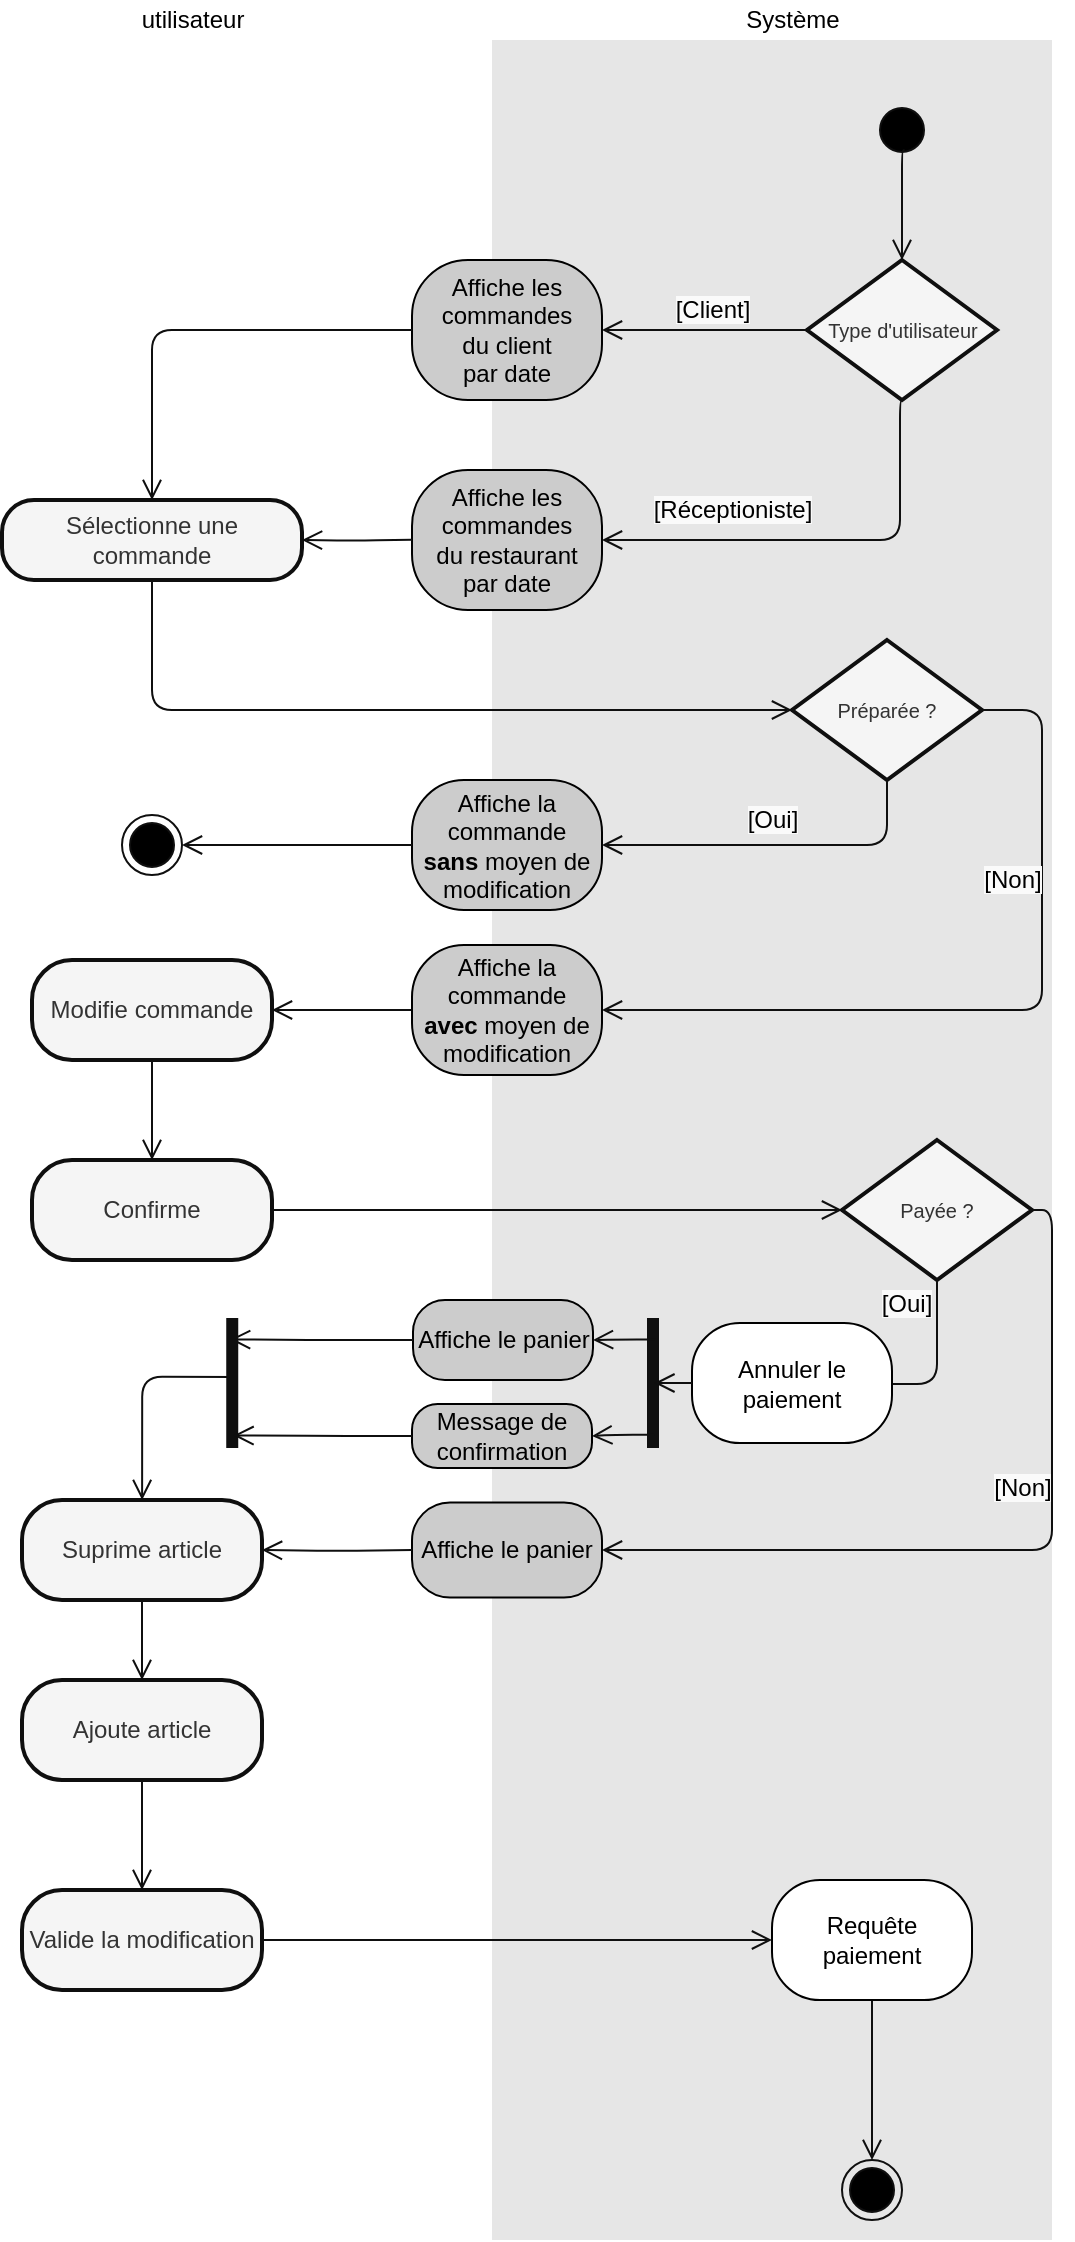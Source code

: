 <mxfile version="14.6.6" type="device"><diagram id="nk-Wj4jK5ayEal0G_noi" name="Page-1"><mxGraphModel dx="1175" dy="950" grid="1" gridSize="10" guides="1" tooltips="1" connect="1" arrows="1" fold="1" page="1" pageScale="1" pageWidth="1169" pageHeight="1654" math="0" shadow="0"><root><mxCell id="0"/><mxCell id="1" parent="0"/><mxCell id="LI_QwnfC8woSuIbEcGMq-39" value="" style="rounded=0;whiteSpace=wrap;html=1;strokeColor=none;fillColor=#E6E6E6;" vertex="1" parent="1"><mxGeometry x="575" y="210" width="280" height="1100" as="geometry"/></mxCell><mxCell id="LI_QwnfC8woSuIbEcGMq-40" value="" style="ellipse;html=1;shape=startState;fillColor=#000000;shadow=0;sketch=0;strokeColor=#0F0F0F;" vertex="1" parent="1"><mxGeometry x="765" y="240" width="30" height="30" as="geometry"/></mxCell><mxCell id="LI_QwnfC8woSuIbEcGMq-41" value="" style="edgeStyle=orthogonalEdgeStyle;html=1;verticalAlign=bottom;endArrow=open;endSize=8;strokeColor=#0F0F0F;exitX=0.544;exitY=0.839;exitDx=0;exitDy=0;exitPerimeter=0;entryX=0.5;entryY=0;entryDx=0;entryDy=0;" edge="1" parent="1" source="LI_QwnfC8woSuIbEcGMq-40" target="LI_QwnfC8woSuIbEcGMq-53"><mxGeometry relative="1" as="geometry"><mxPoint x="755.13" y="320" as="targetPoint"/><mxPoint x="493" y="466" as="sourcePoint"/><Array as="points"><mxPoint x="780" y="265"/></Array></mxGeometry></mxCell><mxCell id="LI_QwnfC8woSuIbEcGMq-42" value="Affiche les commandes&lt;br&gt;du client &lt;br&gt;par date" style="rounded=1;whiteSpace=wrap;html=1;arcSize=40;shadow=0;sketch=0;fillColor=#CCCCCC;" vertex="1" parent="1"><mxGeometry x="535" y="320" width="95" height="70" as="geometry"/></mxCell><mxCell id="LI_QwnfC8woSuIbEcGMq-43" value="" style="edgeStyle=orthogonalEdgeStyle;html=1;verticalAlign=bottom;endArrow=open;endSize=8;strokeColor=#0F0F0F;exitX=0;exitY=0.5;exitDx=0;exitDy=0;entryX=0.5;entryY=0;entryDx=0;entryDy=0;" edge="1" parent="1" source="LI_QwnfC8woSuIbEcGMq-42" target="LI_QwnfC8woSuIbEcGMq-44"><mxGeometry relative="1" as="geometry"><mxPoint x="460.5" y="355" as="targetPoint"/><mxPoint x="607.32" y="300" as="sourcePoint"/><Array as="points"><mxPoint x="405" y="355"/></Array></mxGeometry></mxCell><mxCell id="LI_QwnfC8woSuIbEcGMq-44" value="Sélectionne une commande" style="rounded=1;whiteSpace=wrap;html=1;arcSize=40;fillColor=#f5f5f5;shadow=0;sketch=0;fontColor=#333333;strokeWidth=2;strokeColor=#0F0F0F;" vertex="1" parent="1"><mxGeometry x="330" y="440" width="150" height="40" as="geometry"/></mxCell><mxCell id="LI_QwnfC8woSuIbEcGMq-45" value="Suprime article" style="rounded=1;whiteSpace=wrap;html=1;arcSize=40;fillColor=#f5f5f5;shadow=0;sketch=0;fontColor=#333333;strokeWidth=2;strokeColor=#0F0F0F;" vertex="1" parent="1"><mxGeometry x="340" y="940" width="120" height="50" as="geometry"/></mxCell><mxCell id="LI_QwnfC8woSuIbEcGMq-46" value="" style="edgeStyle=orthogonalEdgeStyle;html=1;verticalAlign=bottom;endArrow=open;endSize=8;strokeColor=#0F0F0F;exitX=0.5;exitY=1;exitDx=0;exitDy=0;entryX=0;entryY=0.5;entryDx=0;entryDy=0;" edge="1" parent="1" source="LI_QwnfC8woSuIbEcGMq-44" target="LI_QwnfC8woSuIbEcGMq-63"><mxGeometry relative="1" as="geometry"><mxPoint x="725" y="575" as="targetPoint"/><mxPoint x="404.71" y="490" as="sourcePoint"/><Array as="points"/></mxGeometry></mxCell><mxCell id="LI_QwnfC8woSuIbEcGMq-47" value="" style="edgeStyle=orthogonalEdgeStyle;html=1;verticalAlign=bottom;endArrow=open;endSize=8;strokeColor=#0F0F0F;exitX=1;exitY=0.5;exitDx=0;exitDy=0;entryX=1;entryY=0.5;entryDx=0;entryDy=0;" edge="1" parent="1" source="LI_QwnfC8woSuIbEcGMq-63" target="LI_QwnfC8woSuIbEcGMq-49"><mxGeometry relative="1" as="geometry"><mxPoint x="960" y="750" as="targetPoint"/><mxPoint x="772" y="640" as="sourcePoint"/><Array as="points"><mxPoint x="850" y="545"/><mxPoint x="850" y="695"/></Array></mxGeometry></mxCell><mxCell id="LI_QwnfC8woSuIbEcGMq-48" style="edgeStyle=orthogonalEdgeStyle;rounded=1;orthogonalLoop=1;jettySize=auto;html=1;exitX=0;exitY=0.5;exitDx=0;exitDy=0;verticalAlign=bottom;strokeColor=#0F0F0F;endArrow=open;endSize=8;entryX=1;entryY=0.5;entryDx=0;entryDy=0;" edge="1" parent="1" source="LI_QwnfC8woSuIbEcGMq-49" target="LI_QwnfC8woSuIbEcGMq-81"><mxGeometry relative="1" as="geometry"><mxPoint x="470" y="850" as="targetPoint"/></mxGeometry></mxCell><mxCell id="LI_QwnfC8woSuIbEcGMq-49" value="Affiche la commande&lt;br&gt;&lt;b&gt;avec&lt;/b&gt; moyen de modification" style="rounded=1;whiteSpace=wrap;html=1;arcSize=40;shadow=0;sketch=0;fillColor=#CCCCCC;" vertex="1" parent="1"><mxGeometry x="535" y="662.5" width="95" height="65" as="geometry"/></mxCell><mxCell id="LI_QwnfC8woSuIbEcGMq-50" value="" style="edgeStyle=orthogonalEdgeStyle;html=1;verticalAlign=bottom;endArrow=open;endSize=8;strokeColor=#0F0F0F;entryX=0.5;entryY=0;entryDx=0;entryDy=0;exitX=0.5;exitY=1;exitDx=0;exitDy=0;" edge="1" parent="1" source="LI_QwnfC8woSuIbEcGMq-52" target="LI_QwnfC8woSuIbEcGMq-51"><mxGeometry relative="1" as="geometry"><mxPoint x="431.86" y="918" as="targetPoint"/><Array as="points"><mxPoint x="765" y="1210"/><mxPoint x="765" y="1210"/></Array><mxPoint x="530" y="958" as="sourcePoint"/></mxGeometry></mxCell><mxCell id="LI_QwnfC8woSuIbEcGMq-51" value="" style="ellipse;html=1;shape=endState;fillColor=#000000;shadow=0;sketch=0;strokeColor=#0F0F0F;" vertex="1" parent="1"><mxGeometry x="750.0" y="1270" width="30" height="30" as="geometry"/></mxCell><mxCell id="LI_QwnfC8woSuIbEcGMq-52" value="Requête&lt;br&gt;paiement" style="rounded=1;whiteSpace=wrap;html=1;arcSize=40;shadow=0;sketch=0;" vertex="1" parent="1"><mxGeometry x="715" y="1130" width="100" height="60" as="geometry"/></mxCell><mxCell id="LI_QwnfC8woSuIbEcGMq-53" value="&lt;font size=&quot;1&quot;&gt;Type d'utilisateur&lt;/font&gt;" style="rhombus;whiteSpace=wrap;html=1;fillColor=#f5f5f5;shadow=0;sketch=0;fontColor=#333333;strokeWidth=2;strokeColor=#0F0F0F;" vertex="1" parent="1"><mxGeometry x="732.5" y="320" width="95" height="70" as="geometry"/></mxCell><mxCell id="LI_QwnfC8woSuIbEcGMq-54" value="Affiche les commandes&lt;br&gt;du restaurant &lt;br&gt;par date" style="rounded=1;whiteSpace=wrap;html=1;arcSize=40;shadow=0;sketch=0;fillColor=#CCCCCC;" vertex="1" parent="1"><mxGeometry x="535" y="425" width="95" height="70" as="geometry"/></mxCell><mxCell id="LI_QwnfC8woSuIbEcGMq-55" value="" style="edgeStyle=orthogonalEdgeStyle;html=1;verticalAlign=bottom;endArrow=open;endSize=8;strokeColor=#0F0F0F;exitX=0.544;exitY=0.839;exitDx=0;exitDy=0;exitPerimeter=0;entryX=1;entryY=0.5;entryDx=0;entryDy=0;" edge="1" parent="1" target="LI_QwnfC8woSuIbEcGMq-54"><mxGeometry relative="1" as="geometry"><mxPoint x="779.34" y="444.83" as="targetPoint"/><mxPoint x="780.66" y="390" as="sourcePoint"/><Array as="points"><mxPoint x="779" y="390"/><mxPoint x="779" y="460"/></Array></mxGeometry></mxCell><mxCell id="LI_QwnfC8woSuIbEcGMq-56" value="" style="edgeStyle=orthogonalEdgeStyle;html=1;verticalAlign=bottom;endArrow=open;endSize=8;strokeColor=#0F0F0F;exitX=0;exitY=0.5;exitDx=0;exitDy=0;entryX=1;entryY=0.5;entryDx=0;entryDy=0;" edge="1" parent="1" source="LI_QwnfC8woSuIbEcGMq-53" target="LI_QwnfC8woSuIbEcGMq-42"><mxGeometry relative="1" as="geometry"><mxPoint x="645" y="320" as="targetPoint"/><mxPoint x="605.66" y="250" as="sourcePoint"/><Array as="points"><mxPoint x="665" y="355"/><mxPoint x="665" y="355"/></Array></mxGeometry></mxCell><mxCell id="LI_QwnfC8woSuIbEcGMq-57" value="&lt;span style=&quot;background-color: rgb(250 , 250 , 250)&quot;&gt;[Client]&lt;/span&gt;" style="text;html=1;align=center;verticalAlign=middle;resizable=0;points=[];autosize=1;strokeColor=none;" vertex="1" parent="1"><mxGeometry x="660" y="335" width="50" height="20" as="geometry"/></mxCell><mxCell id="LI_QwnfC8woSuIbEcGMq-58" value="&lt;span style=&quot;background-color: rgb(250 , 250 , 250)&quot;&gt;[Réceptioniste]&lt;/span&gt;" style="text;html=1;align=center;verticalAlign=middle;resizable=0;points=[];autosize=1;strokeColor=none;" vertex="1" parent="1"><mxGeometry x="650" y="435" width="90" height="20" as="geometry"/></mxCell><mxCell id="LI_QwnfC8woSuIbEcGMq-59" value="" style="edgeStyle=orthogonalEdgeStyle;html=1;verticalAlign=bottom;endArrow=open;endSize=8;strokeColor=#0F0F0F;exitX=0;exitY=0.5;exitDx=0;exitDy=0;entryX=1;entryY=0.5;entryDx=0;entryDy=0;" edge="1" parent="1" target="LI_QwnfC8woSuIbEcGMq-44"><mxGeometry relative="1" as="geometry"><mxPoint x="485" y="460" as="targetPoint"/><mxPoint x="535" y="459.83" as="sourcePoint"/><Array as="points"/></mxGeometry></mxCell><mxCell id="LI_QwnfC8woSuIbEcGMq-60" value="" style="edgeStyle=orthogonalEdgeStyle;html=1;verticalAlign=bottom;endArrow=open;endSize=8;strokeColor=#0F0F0F;entryX=0;entryY=0.5;entryDx=0;entryDy=0;exitX=1;exitY=0.5;exitDx=0;exitDy=0;" edge="1" parent="1" source="LI_QwnfC8woSuIbEcGMq-66" target="LI_QwnfC8woSuIbEcGMq-52"><mxGeometry relative="1" as="geometry"><mxPoint x="690" y="938" as="targetPoint"/><mxPoint x="465" y="943" as="sourcePoint"/><Array as="points"/></mxGeometry></mxCell><mxCell id="LI_QwnfC8woSuIbEcGMq-61" value="Système" style="text;html=1;align=center;verticalAlign=middle;resizable=0;points=[];autosize=1;strokeColor=none;" vertex="1" parent="1"><mxGeometry x="695" y="190" width="60" height="20" as="geometry"/></mxCell><mxCell id="LI_QwnfC8woSuIbEcGMq-62" value="utilisateur" style="text;html=1;align=center;verticalAlign=middle;resizable=0;points=[];autosize=1;strokeColor=none;" vertex="1" parent="1"><mxGeometry x="390" y="190" width="70" height="20" as="geometry"/></mxCell><mxCell id="LI_QwnfC8woSuIbEcGMq-63" value="&lt;font size=&quot;1&quot;&gt;Préparée ?&lt;/font&gt;" style="rhombus;whiteSpace=wrap;html=1;fillColor=#f5f5f5;shadow=0;sketch=0;fontColor=#333333;strokeWidth=2;strokeColor=#0F0F0F;" vertex="1" parent="1"><mxGeometry x="725" y="510" width="95" height="70" as="geometry"/></mxCell><mxCell id="LI_QwnfC8woSuIbEcGMq-64" value="Ajoute article" style="rounded=1;whiteSpace=wrap;html=1;arcSize=40;fillColor=#f5f5f5;shadow=0;sketch=0;fontColor=#333333;strokeWidth=2;strokeColor=#0F0F0F;" vertex="1" parent="1"><mxGeometry x="340" y="1030" width="120" height="50" as="geometry"/></mxCell><mxCell id="LI_QwnfC8woSuIbEcGMq-65" style="edgeStyle=orthogonalEdgeStyle;rounded=1;orthogonalLoop=1;jettySize=auto;html=1;entryX=0.5;entryY=0;entryDx=0;entryDy=0;exitX=0.5;exitY=1;exitDx=0;exitDy=0;verticalAlign=bottom;strokeColor=#0F0F0F;endArrow=open;endSize=8;" edge="1" parent="1" source="LI_QwnfC8woSuIbEcGMq-45" target="LI_QwnfC8woSuIbEcGMq-64"><mxGeometry relative="1" as="geometry"><mxPoint x="475" y="990" as="sourcePoint"/><mxPoint x="470" y="945" as="targetPoint"/></mxGeometry></mxCell><mxCell id="LI_QwnfC8woSuIbEcGMq-66" value="Valide la modification" style="rounded=1;whiteSpace=wrap;html=1;arcSize=40;fillColor=#f5f5f5;shadow=0;sketch=0;fontColor=#333333;strokeWidth=2;strokeColor=#0F0F0F;" vertex="1" parent="1"><mxGeometry x="340" y="1135" width="120" height="50" as="geometry"/></mxCell><mxCell id="LI_QwnfC8woSuIbEcGMq-67" style="edgeStyle=orthogonalEdgeStyle;rounded=1;orthogonalLoop=1;jettySize=auto;html=1;entryX=0.5;entryY=0;entryDx=0;entryDy=0;exitX=0.5;exitY=1;exitDx=0;exitDy=0;verticalAlign=bottom;strokeColor=#0F0F0F;endArrow=open;endSize=8;" edge="1" parent="1" source="LI_QwnfC8woSuIbEcGMq-64" target="LI_QwnfC8woSuIbEcGMq-66"><mxGeometry relative="1" as="geometry"><mxPoint x="410" y="970" as="sourcePoint"/><mxPoint x="410" y="1010" as="targetPoint"/></mxGeometry></mxCell><mxCell id="LI_QwnfC8woSuIbEcGMq-68" value="Affiche la commande&lt;br&gt;&lt;b&gt;sans&lt;/b&gt; moyen de modification" style="rounded=1;whiteSpace=wrap;html=1;arcSize=40;shadow=0;sketch=0;fillColor=#CCCCCC;" vertex="1" parent="1"><mxGeometry x="535" y="580" width="95" height="65" as="geometry"/></mxCell><mxCell id="LI_QwnfC8woSuIbEcGMq-69" value="" style="edgeStyle=orthogonalEdgeStyle;html=1;verticalAlign=bottom;endArrow=open;endSize=8;strokeColor=#0F0F0F;entryX=1;entryY=0.5;entryDx=0;entryDy=0;exitX=0.5;exitY=1;exitDx=0;exitDy=0;" edge="1" parent="1" source="LI_QwnfC8woSuIbEcGMq-63" target="LI_QwnfC8woSuIbEcGMq-68"><mxGeometry relative="1" as="geometry"><mxPoint x="640" y="705" as="targetPoint"/><mxPoint x="990" y="760" as="sourcePoint"/><Array as="points"><mxPoint x="772" y="613"/></Array></mxGeometry></mxCell><mxCell id="LI_QwnfC8woSuIbEcGMq-70" value="" style="ellipse;html=1;shape=endState;fillColor=#000000;shadow=0;sketch=0;strokeColor=#0F0F0F;" vertex="1" parent="1"><mxGeometry x="390.0" y="597.5" width="30" height="30" as="geometry"/></mxCell><mxCell id="LI_QwnfC8woSuIbEcGMq-71" value="" style="edgeStyle=orthogonalEdgeStyle;html=1;verticalAlign=bottom;endArrow=open;endSize=8;strokeColor=#0F0F0F;entryX=1;entryY=0.5;entryDx=0;entryDy=0;exitX=0;exitY=0.5;exitDx=0;exitDy=0;" edge="1" parent="1" source="LI_QwnfC8woSuIbEcGMq-68"><mxGeometry relative="1" as="geometry"><mxPoint x="420" y="612.5" as="targetPoint"/><mxPoint x="562.5" y="580" as="sourcePoint"/><Array as="points"><mxPoint x="520" y="613"/><mxPoint x="520" y="613"/></Array></mxGeometry></mxCell><mxCell id="LI_QwnfC8woSuIbEcGMq-72" value="&lt;span style=&quot;background-color: rgb(250 , 250 , 250)&quot;&gt;[Oui]&lt;/span&gt;" style="text;html=1;align=center;verticalAlign=middle;resizable=0;points=[];autosize=1;strokeColor=none;" vertex="1" parent="1"><mxGeometry x="695" y="590" width="40" height="20" as="geometry"/></mxCell><mxCell id="LI_QwnfC8woSuIbEcGMq-73" value="&lt;span style=&quot;background-color: rgb(250 , 250 , 250)&quot;&gt;[Non]&lt;/span&gt;" style="text;html=1;align=center;verticalAlign=middle;resizable=0;points=[];autosize=1;strokeColor=none;" vertex="1" parent="1"><mxGeometry x="815" y="620" width="40" height="20" as="geometry"/></mxCell><mxCell id="LI_QwnfC8woSuIbEcGMq-74" value="&lt;font size=&quot;1&quot;&gt;Payée ?&lt;/font&gt;" style="rhombus;whiteSpace=wrap;html=1;fillColor=#f5f5f5;shadow=0;sketch=0;fontColor=#333333;strokeWidth=2;strokeColor=#0F0F0F;" vertex="1" parent="1"><mxGeometry x="750" y="760" width="95" height="70" as="geometry"/></mxCell><mxCell id="LI_QwnfC8woSuIbEcGMq-76" value="&lt;span style=&quot;background-color: rgb(250 , 250 , 250)&quot;&gt;[Non]&lt;/span&gt;" style="text;html=1;align=center;verticalAlign=middle;resizable=0;points=[];autosize=1;strokeColor=none;" vertex="1" parent="1"><mxGeometry x="820" y="924" width="40" height="20" as="geometry"/></mxCell><mxCell id="LI_QwnfC8woSuIbEcGMq-77" value="" style="edgeStyle=orthogonalEdgeStyle;html=1;verticalAlign=bottom;endArrow=open;endSize=8;strokeColor=#0F0F0F;entryX=1;entryY=0.5;entryDx=0;entryDy=0;exitX=0.5;exitY=1;exitDx=0;exitDy=0;" edge="1" parent="1" source="LI_QwnfC8woSuIbEcGMq-74" target="LI_QwnfC8woSuIbEcGMq-79"><mxGeometry relative="1" as="geometry"><mxPoint x="690" y="960" as="targetPoint"/><mxPoint x="890" y="850" as="sourcePoint"/><Array as="points"><mxPoint x="798" y="882"/><mxPoint x="765" y="882"/></Array></mxGeometry></mxCell><mxCell id="LI_QwnfC8woSuIbEcGMq-79" value="Annuler le paiement" style="rounded=1;whiteSpace=wrap;html=1;arcSize=40;shadow=0;sketch=0;" vertex="1" parent="1"><mxGeometry x="675" y="851.5" width="100" height="60" as="geometry"/></mxCell><mxCell id="LI_QwnfC8woSuIbEcGMq-81" value="Modifie commande" style="rounded=1;whiteSpace=wrap;html=1;arcSize=40;fillColor=#f5f5f5;shadow=0;sketch=0;fontColor=#333333;strokeWidth=2;strokeColor=#0F0F0F;" vertex="1" parent="1"><mxGeometry x="345" y="670" width="120" height="50" as="geometry"/></mxCell><mxCell id="LI_QwnfC8woSuIbEcGMq-82" value="Confirme" style="rounded=1;whiteSpace=wrap;html=1;arcSize=40;fillColor=#f5f5f5;shadow=0;sketch=0;fontColor=#333333;strokeWidth=2;strokeColor=#0F0F0F;" vertex="1" parent="1"><mxGeometry x="345" y="770" width="120" height="50" as="geometry"/></mxCell><mxCell id="LI_QwnfC8woSuIbEcGMq-83" style="edgeStyle=orthogonalEdgeStyle;rounded=1;orthogonalLoop=1;jettySize=auto;html=1;exitX=0.5;exitY=1;exitDx=0;exitDy=0;verticalAlign=bottom;strokeColor=#0F0F0F;endArrow=open;endSize=8;entryX=0.5;entryY=0;entryDx=0;entryDy=0;" edge="1" parent="1" source="LI_QwnfC8woSuIbEcGMq-81" target="LI_QwnfC8woSuIbEcGMq-82"><mxGeometry relative="1" as="geometry"><mxPoint x="545.0" y="705" as="sourcePoint"/><mxPoint x="475.0" y="705" as="targetPoint"/></mxGeometry></mxCell><mxCell id="LI_QwnfC8woSuIbEcGMq-84" value="" style="edgeStyle=orthogonalEdgeStyle;html=1;verticalAlign=bottom;endArrow=open;endSize=8;strokeColor=#0F0F0F;exitX=1;exitY=0.5;exitDx=0;exitDy=0;entryX=0;entryY=0.5;entryDx=0;entryDy=0;" edge="1" parent="1" source="LI_QwnfC8woSuIbEcGMq-82" target="LI_QwnfC8woSuIbEcGMq-74"><mxGeometry relative="1" as="geometry"><mxPoint x="720" y="795" as="targetPoint"/><mxPoint x="415.0" y="490" as="sourcePoint"/><Array as="points"/></mxGeometry></mxCell><mxCell id="LI_QwnfC8woSuIbEcGMq-85" value="" style="edgeStyle=orthogonalEdgeStyle;html=1;verticalAlign=bottom;endArrow=open;endSize=8;strokeColor=#0F0F0F;entryX=1;entryY=0.5;entryDx=0;entryDy=0;exitX=1;exitY=0.5;exitDx=0;exitDy=0;startArrow=none;" edge="1" parent="1" source="LI_QwnfC8woSuIbEcGMq-74" target="LI_QwnfC8woSuIbEcGMq-90"><mxGeometry relative="1" as="geometry"><mxPoint x="775.0" y="1280" as="targetPoint"/><Array as="points"/><mxPoint x="775" y="1200" as="sourcePoint"/></mxGeometry></mxCell><mxCell id="LI_QwnfC8woSuIbEcGMq-89" value="&lt;span style=&quot;background-color: rgb(250 , 250 , 250)&quot;&gt;[Oui]&lt;/span&gt;" style="text;html=1;align=center;verticalAlign=middle;resizable=0;points=[];autosize=1;strokeColor=none;" vertex="1" parent="1"><mxGeometry x="762" y="831.5" width="40" height="20" as="geometry"/></mxCell><mxCell id="LI_QwnfC8woSuIbEcGMq-90" value="Affiche le panier" style="rounded=1;whiteSpace=wrap;html=1;arcSize=40;shadow=0;sketch=0;fillColor=#CCCCCC;" vertex="1" parent="1"><mxGeometry x="535" y="941.25" width="95" height="47.5" as="geometry"/></mxCell><mxCell id="LI_QwnfC8woSuIbEcGMq-92" value="" style="edgeStyle=orthogonalEdgeStyle;html=1;verticalAlign=bottom;endArrow=open;endSize=8;strokeColor=#0F0F0F;entryX=1;entryY=0.5;entryDx=0;entryDy=0;exitX=1;exitY=0.5;exitDx=0;exitDy=0;startArrow=none;" edge="1" parent="1" target="LI_QwnfC8woSuIbEcGMq-45"><mxGeometry relative="1" as="geometry"><mxPoint x="320" y="1135" as="targetPoint"/><Array as="points"/><mxPoint x="535" y="965" as="sourcePoint"/></mxGeometry></mxCell><mxCell id="LI_QwnfC8woSuIbEcGMq-116" value="" style="edgeStyle=orthogonalEdgeStyle;html=1;verticalAlign=bottom;endArrow=open;endSize=8;strokeColor=#0F0F0F;exitX=0.453;exitY=0.407;exitDx=0;exitDy=0;exitPerimeter=0;" edge="1" parent="1" source="LI_QwnfC8woSuIbEcGMq-123"><mxGeometry relative="1" as="geometry"><mxPoint x="400.06" y="940" as="targetPoint"/><mxPoint x="480.12" y="892" as="sourcePoint"/><Array as="points"><mxPoint x="400.12" y="878"/></Array></mxGeometry></mxCell><mxCell id="LI_QwnfC8woSuIbEcGMq-117" value="Affiche le panier" style="rounded=1;whiteSpace=wrap;html=1;arcSize=40;shadow=0;sketch=0;fillColor=#CCCCCC;" vertex="1" parent="1"><mxGeometry x="535.5" y="840" width="90" height="40" as="geometry"/></mxCell><mxCell id="LI_QwnfC8woSuIbEcGMq-119" value="" style="shape=line;html=1;strokeWidth=6;shadow=0;sketch=0;direction=south;strokeColor=#0F0F0F;" vertex="1" parent="1"><mxGeometry x="650.5" y="849" width="10" height="65" as="geometry"/></mxCell><mxCell id="LI_QwnfC8woSuIbEcGMq-120" value="" style="edgeStyle=orthogonalEdgeStyle;html=1;verticalAlign=bottom;endArrow=open;endSize=8;strokeColor=#0F0F0F;entryX=1;entryY=0.5;entryDx=0;entryDy=0;exitX=0.898;exitY=0.42;exitDx=0;exitDy=0;exitPerimeter=0;" edge="1" parent="1" source="LI_QwnfC8woSuIbEcGMq-119" target="LI_QwnfC8woSuIbEcGMq-121"><mxGeometry relative="1" as="geometry"><mxPoint x="769.5" y="987.76" as="targetPoint"/><mxPoint x="640.5" y="988" as="sourcePoint"/><Array as="points"><mxPoint x="635.5" y="907"/></Array></mxGeometry></mxCell><mxCell id="LI_QwnfC8woSuIbEcGMq-121" value="Message de confirmation" style="rounded=1;whiteSpace=wrap;html=1;arcSize=40;shadow=0;sketch=0;fillColor=#CCCCCC;" vertex="1" parent="1"><mxGeometry x="535.0" y="892" width="90" height="32" as="geometry"/></mxCell><mxCell id="LI_QwnfC8woSuIbEcGMq-122" value="" style="edgeStyle=orthogonalEdgeStyle;html=1;verticalAlign=bottom;endArrow=open;endSize=8;strokeColor=#0F0F0F;exitX=0;exitY=0.5;exitDx=0;exitDy=0;entryX=0.165;entryY=0.607;entryDx=0;entryDy=0;entryPerimeter=0;" edge="1" parent="1" source="LI_QwnfC8woSuIbEcGMq-117" target="LI_QwnfC8woSuIbEcGMq-123"><mxGeometry relative="1" as="geometry"><mxPoint x="440.12" y="939.8" as="targetPoint"/><mxPoint x="481.12" y="939.8" as="sourcePoint"/><Array as="points"/></mxGeometry></mxCell><mxCell id="LI_QwnfC8woSuIbEcGMq-123" value="" style="shape=line;html=1;strokeWidth=6;shadow=0;sketch=0;direction=south;strokeColor=#0F0F0F;" vertex="1" parent="1"><mxGeometry x="440.12" y="849" width="10" height="65" as="geometry"/></mxCell><mxCell id="LI_QwnfC8woSuIbEcGMq-124" value="" style="edgeStyle=orthogonalEdgeStyle;html=1;verticalAlign=bottom;endArrow=open;endSize=8;strokeColor=#0F0F0F;exitX=0;exitY=0.5;exitDx=0;exitDy=0;entryX=0.903;entryY=0.436;entryDx=0;entryDy=0;entryPerimeter=0;" edge="1" parent="1" source="LI_QwnfC8woSuIbEcGMq-121" target="LI_QwnfC8woSuIbEcGMq-123"><mxGeometry relative="1" as="geometry"><mxPoint x="441.12" y="988" as="targetPoint"/><mxPoint x="481.12" y="988" as="sourcePoint"/><Array as="points"/></mxGeometry></mxCell><mxCell id="LI_QwnfC8woSuIbEcGMq-125" value="" style="edgeStyle=orthogonalEdgeStyle;html=1;verticalAlign=bottom;endArrow=open;endSize=8;strokeColor=#0F0F0F;entryX=1;entryY=0.5;entryDx=0;entryDy=0;exitX=0.166;exitY=0.38;exitDx=0;exitDy=0;exitPerimeter=0;" edge="1" parent="1" source="LI_QwnfC8woSuIbEcGMq-119" target="LI_QwnfC8woSuIbEcGMq-117"><mxGeometry relative="1" as="geometry"><mxPoint x="650.5" y="939.76" as="targetPoint"/><mxPoint x="640.5" y="940" as="sourcePoint"/><Array as="points"/></mxGeometry></mxCell><mxCell id="LI_QwnfC8woSuIbEcGMq-188" style="edgeStyle=orthogonalEdgeStyle;rounded=1;orthogonalLoop=1;jettySize=auto;html=1;exitX=0;exitY=0.5;exitDx=0;exitDy=0;verticalAlign=bottom;strokeColor=#0F0F0F;endArrow=open;endSize=8;entryX=0.503;entryY=0.433;entryDx=0;entryDy=0;entryPerimeter=0;" edge="1" parent="1" source="LI_QwnfC8woSuIbEcGMq-79" target="LI_QwnfC8woSuIbEcGMq-119"><mxGeometry relative="1" as="geometry"><mxPoint x="545" y="705" as="sourcePoint"/><mxPoint x="475" y="705" as="targetPoint"/></mxGeometry></mxCell></root></mxGraphModel></diagram></mxfile>